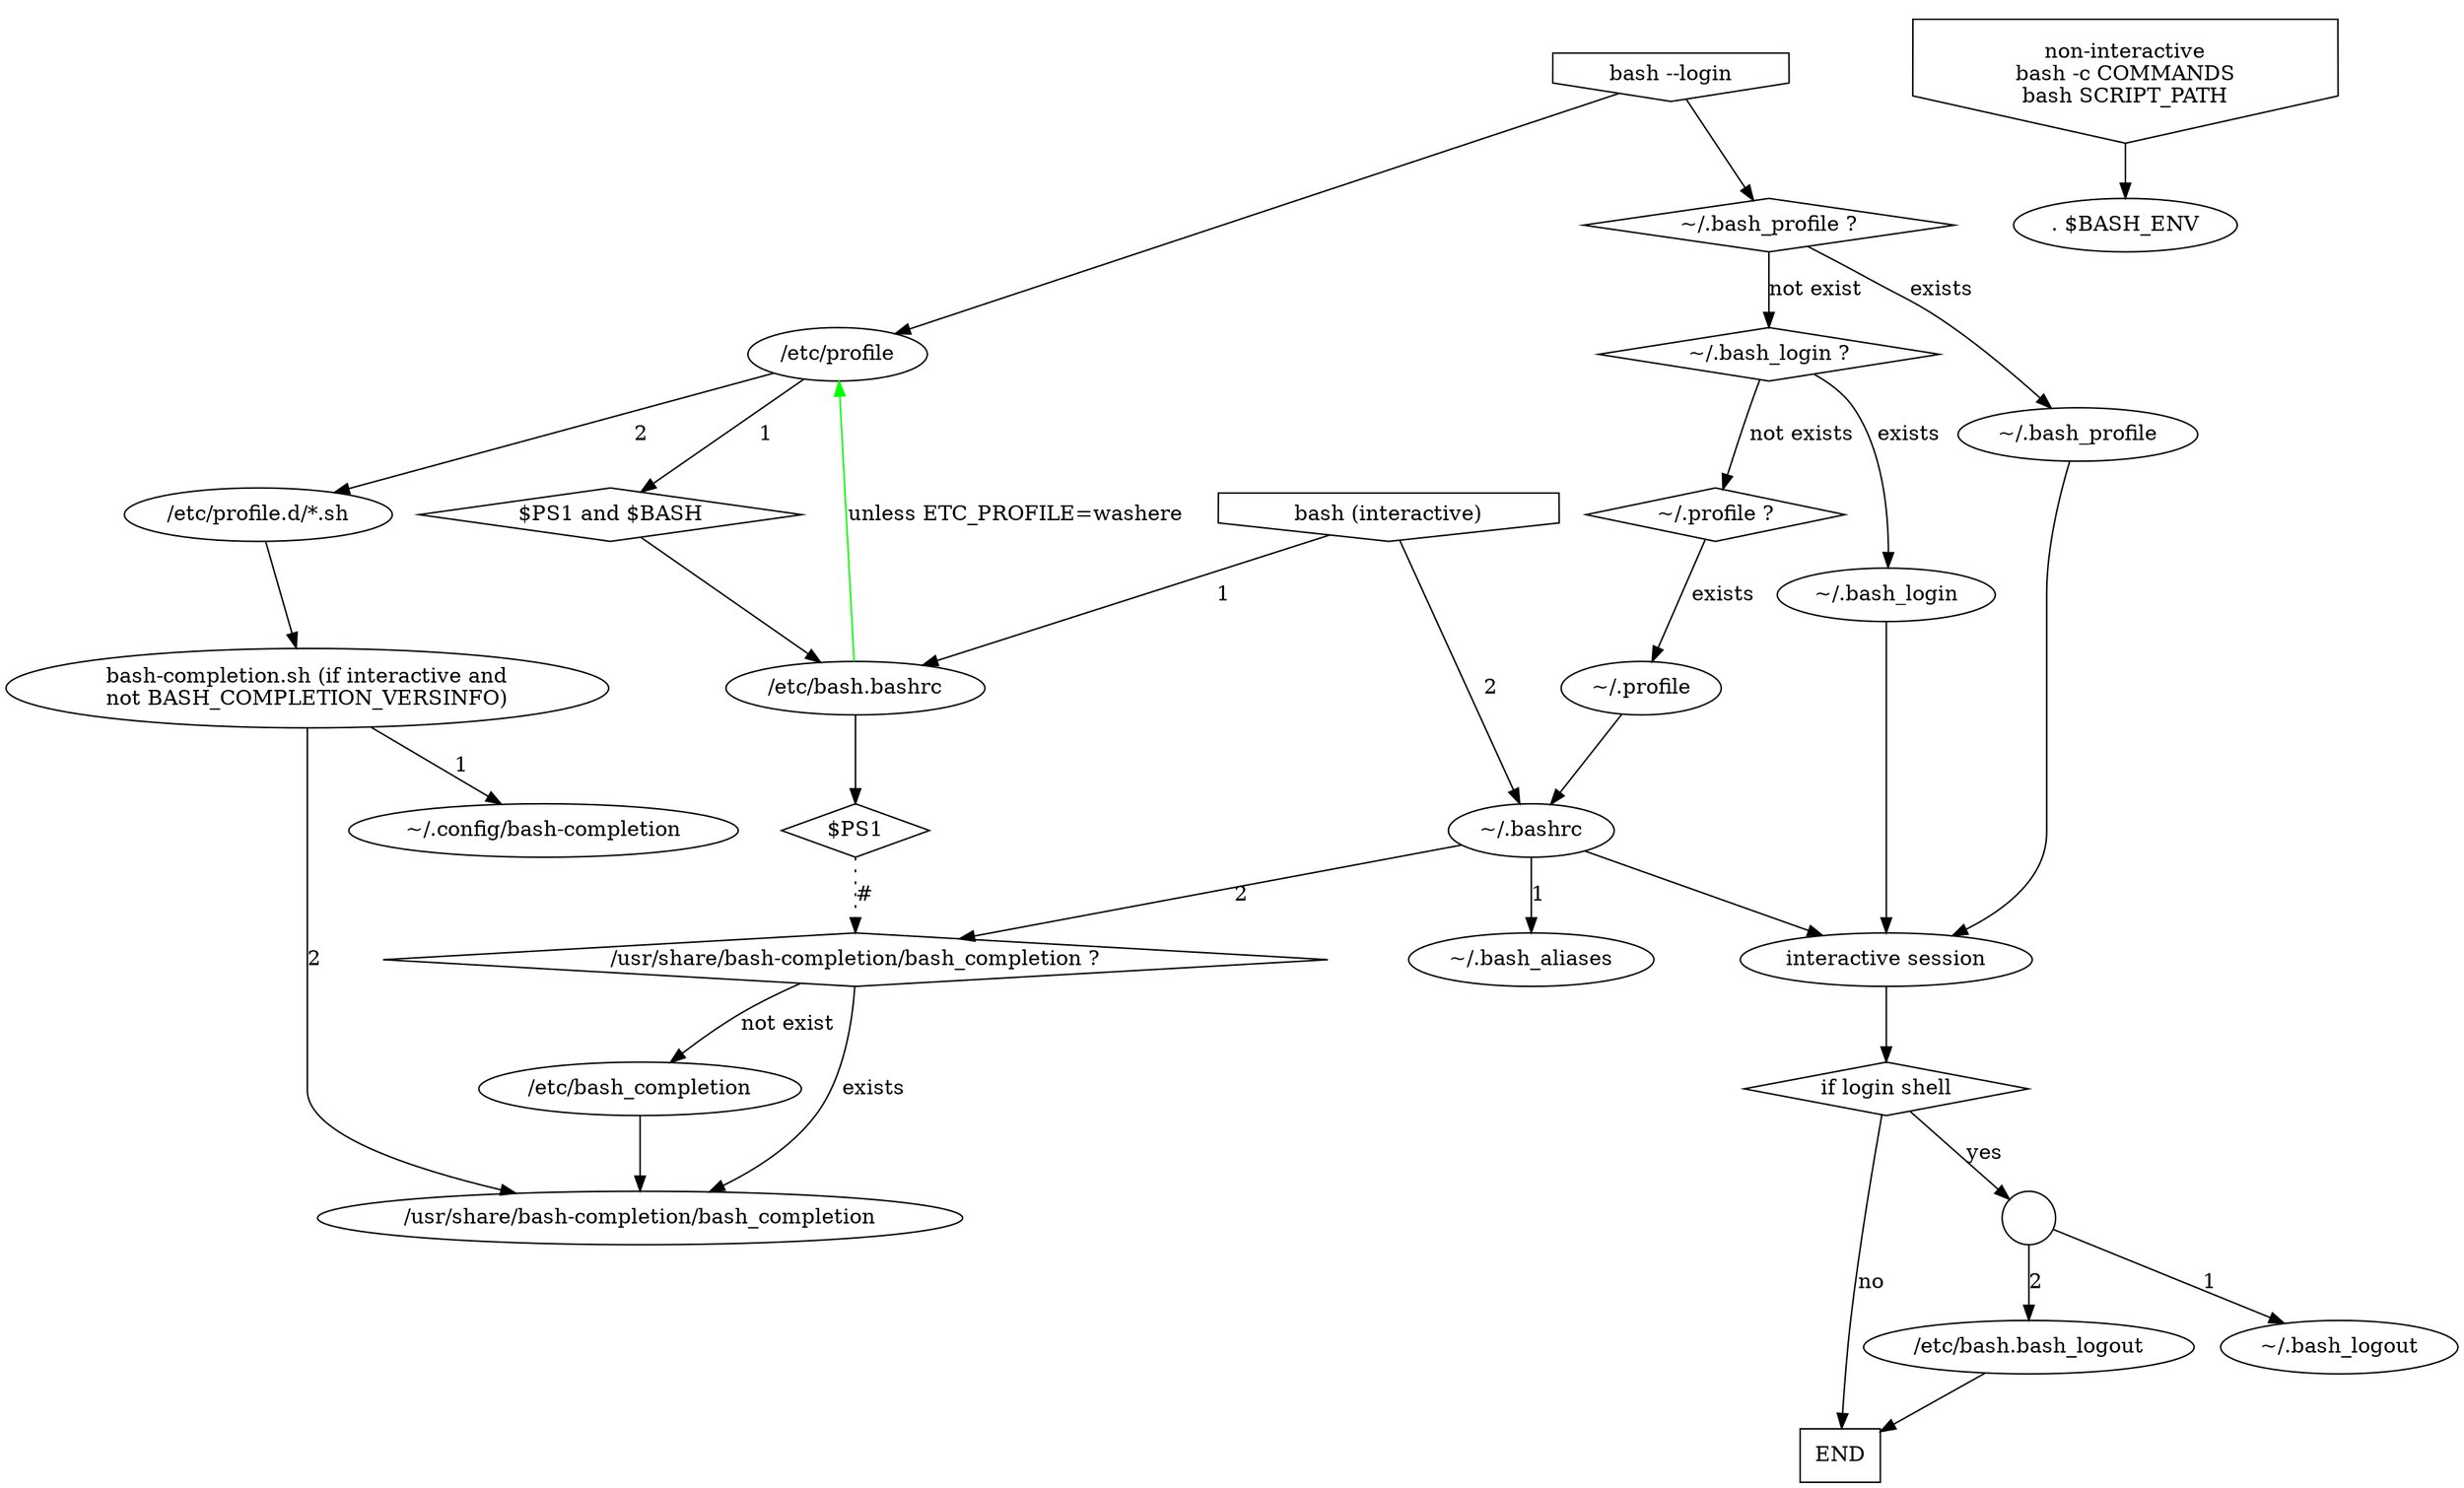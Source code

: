 digraph {
	"bash --login" [shape="invhouse"];
	"bash (interactive)" [shape="invhouse"];
	"non-interactive" [label="non-interactive\nbash -c COMMANDS\nbash SCRIPT_PATH",shape="invhouse"];
	
	"/etc/bash.bashrc: if PS1" [label="$PS1",shape="diamond"];
	"$PS1 and $BASH" [shape="diamond"];
	"/usr/share/bash-completion/bash_completion ?" [shape="diamond"];
	
	"logout" [label="",shape="circle"];
	"END" [shape="box"];

	
	"/etc/bash.bashrc" -> "/etc/bash.bashrc: if PS1";
	"/etc/bash.bashrc: if PS1" -> "/usr/share/bash-completion/bash_completion ?" [style="dotted",label="#"];
	
	"/usr/share/bash-completion/bash_completion ?" -> "/usr/share/bash-completion/bash_completion" [label="exists"];
	"/usr/share/bash-completion/bash_completion ?" -> "/etc/bash_completion" [label="not exist"];
	"/etc/bash_completion" -> "/usr/share/bash-completion/bash_completion";
	
	"bash --login" -> "/etc/profile";
	"/etc/profile" -> "$PS1 and $BASH" [label="1"];
	"$PS1 and $BASH" -> "/etc/bash.bashrc";
	"/etc/profile" -> "/etc/profile.d/*.sh" [label="2"];
	
	"bash-completion.sh" [label="bash-completion.sh (if interactive and\nnot BASH_COMPLETION_VERSINFO)"];
	
	"/etc/profile.d/*.sh" -> "bash-completion.sh";
	"bash-completion.sh" -> "~/.config/bash-completion" [label="1"];
	"bash-completion.sh" -> "/usr/share/bash-completion/bash_completion" [label="2"];
	
	"~/.bash_profile ?" [shape="diamond"];
	"~/.bash_login ?" [shape="diamond"];
	"~/.profile ?" [shape="diamond"];
	"if login shell" [shape="diamond"];
	
	"bash --login" -> "~/.bash_profile ?";
	"~/.bash_profile ?" -> "~/.bash_profile" [label="exists"];
	"~/.bash_profile" -> "interactive session";
	"~/.bash_profile ?" -> "~/.bash_login ?" [label="not exist"];
	"~/.bash_login ?" -> "~/.bash_login" [label="exists"];
	"~/.bash_login" -> "interactive session";
	"~/.bash_login ?" -> "~/.profile ?" [label="not exists"];
	"~/.profile ?" -> "~/.profile" [label="exists"];
	"~/.profile" -> "~/.bashrc";
	
	"bash (interactive)" -> "/etc/bash.bashrc" [label="1"];
	"bash (interactive)" -> "~/.bashrc" [label="2"];
	
	"~/.bashrc" -> "~/.bash_aliases" [label="1"];
	"~/.bashrc" -> "/usr/share/bash-completion/bash_completion ?" [label="2"];
	"/etc/bash.bashrc" -> "/etc/profile" [color="green",label="unless ETC_PROFILE=washere"];
	
	"~/.bashrc" -> "interactive session" [label=""];

	"interactive session" -> "if login shell";
	"if login shell" -> "logout" [label="yes"];
	"logout" -> "~/.bash_logout" [label="1"];
	"logout" -> "/etc/bash.bash_logout" [label="2"];
	"if login shell" -> "END" [label="no"];
	"/etc/bash.bash_logout" -> "END";
	
	"non-interactive" -> ". $BASH_ENV";
}
